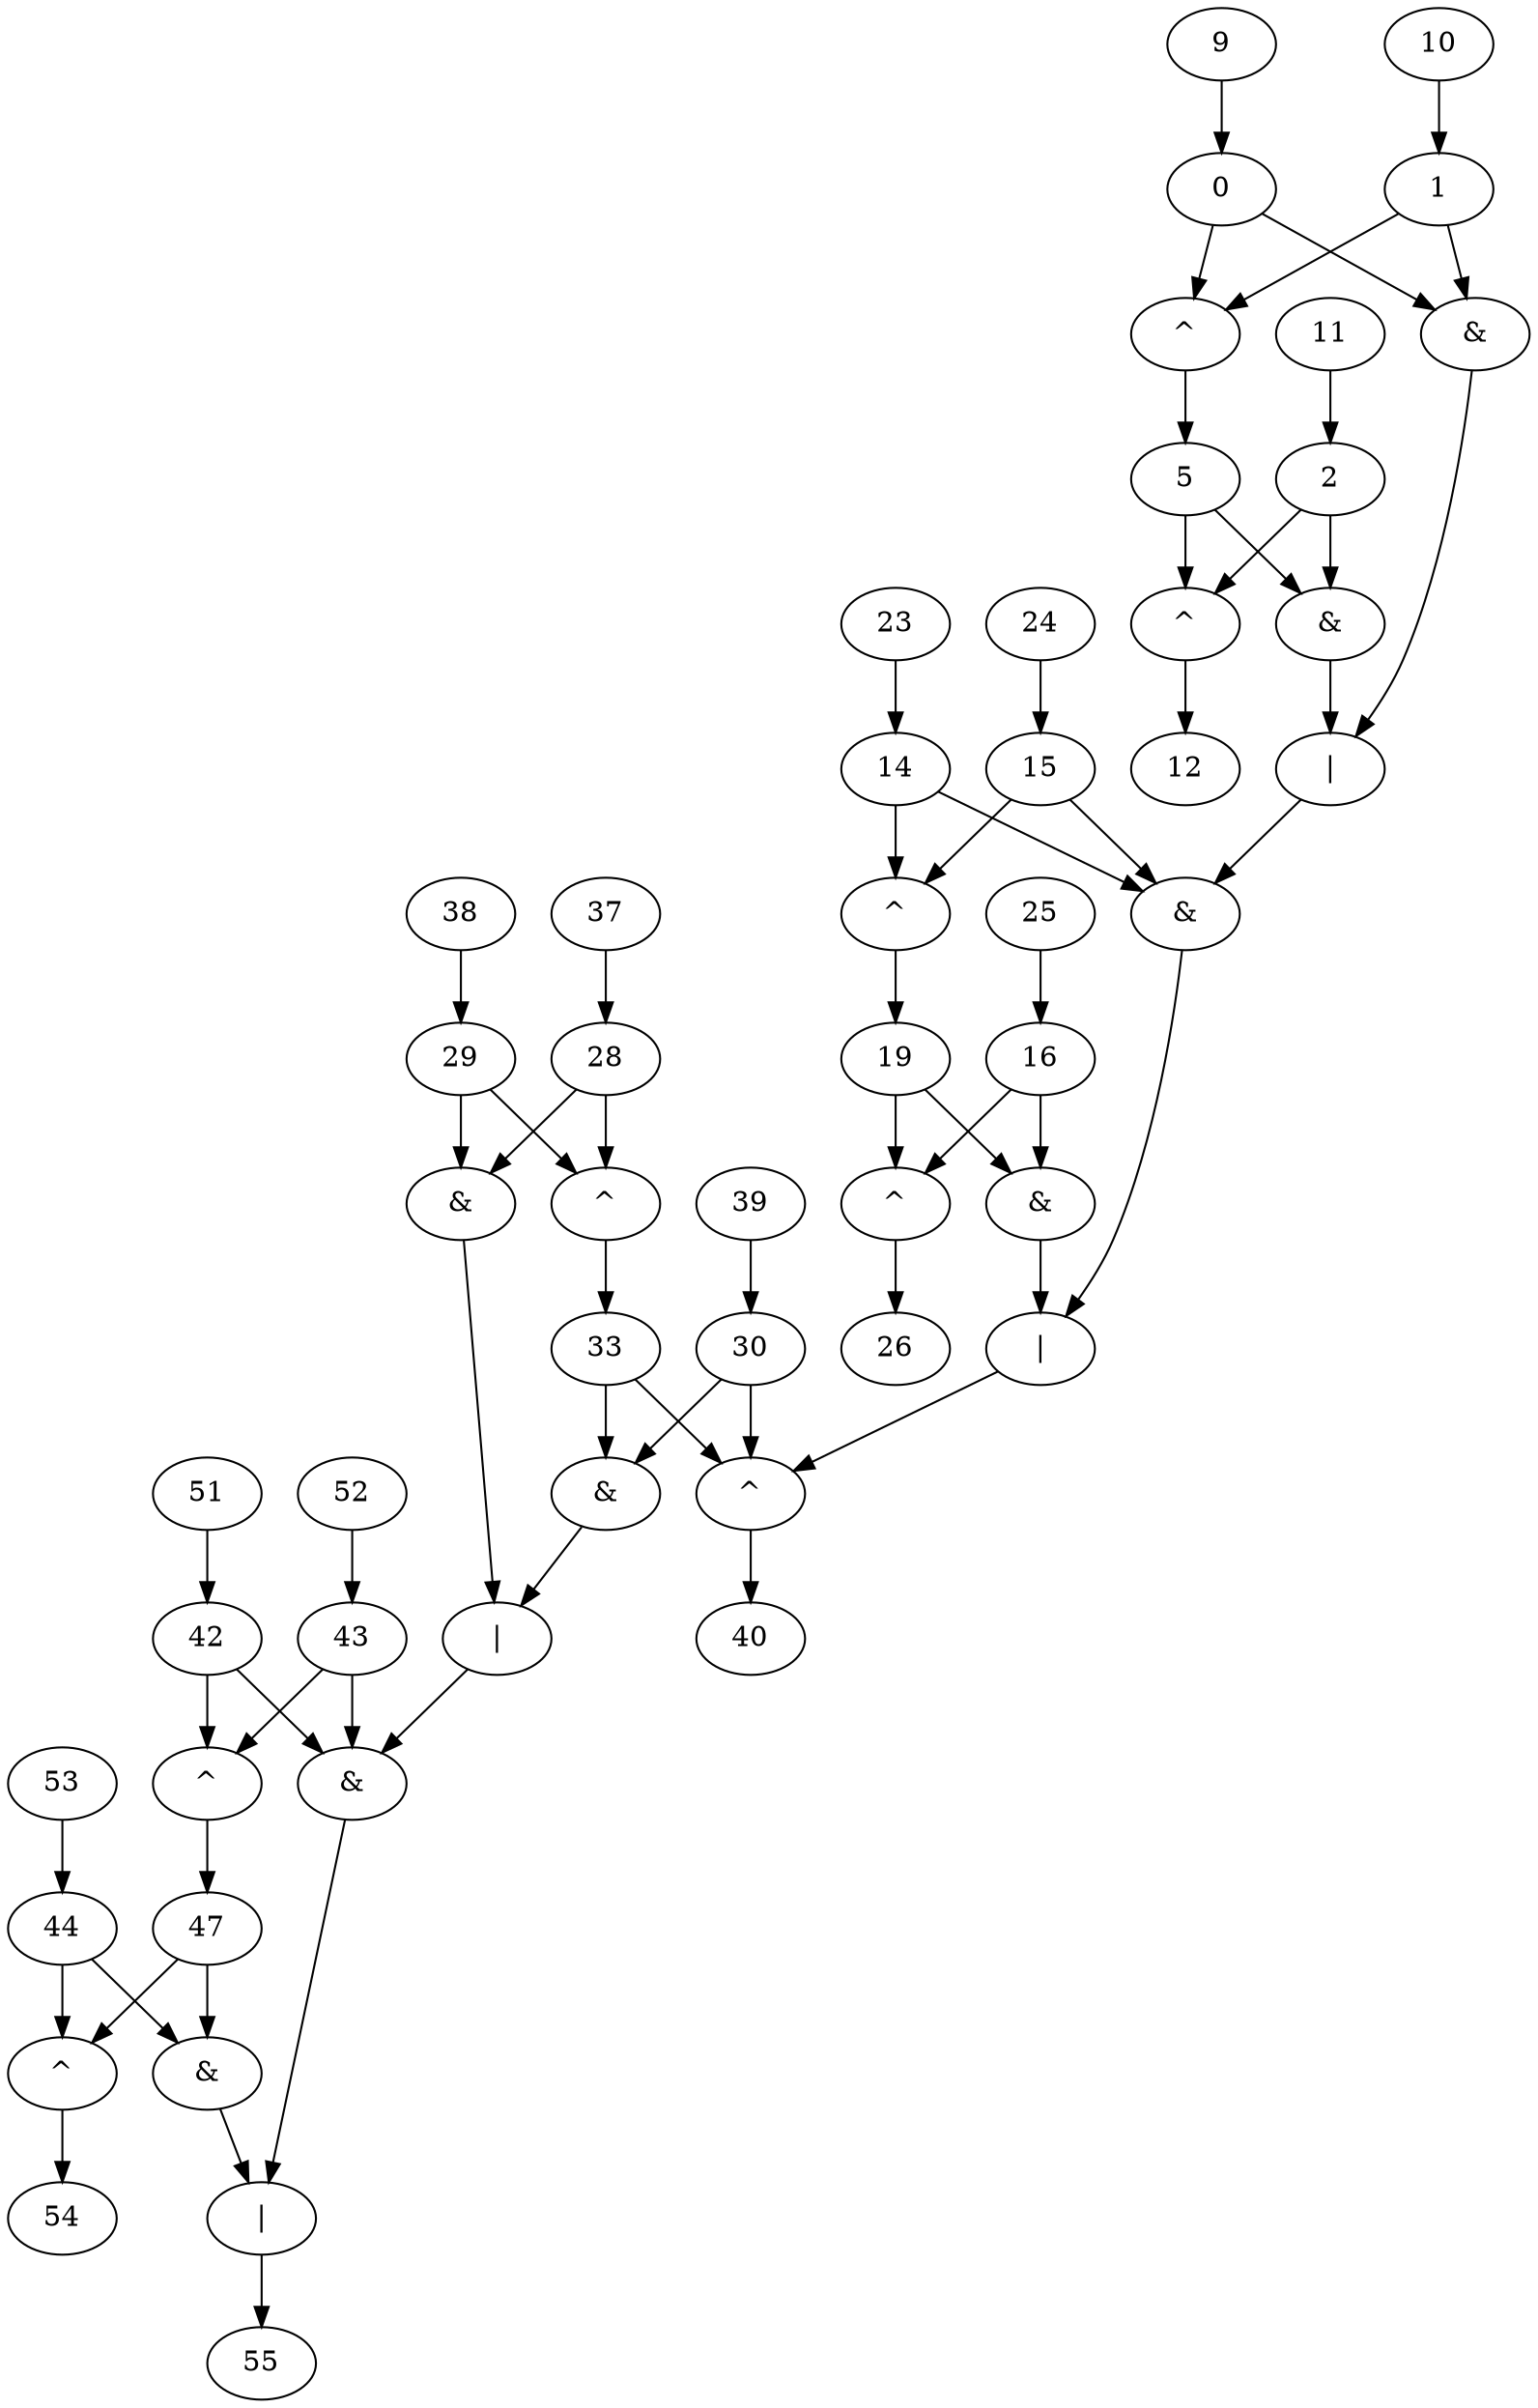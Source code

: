 digraph G{
   42[input=false,output=false];
   43[input=false,output=false];
   44[input=false,output=false];
   45 [label="^",input=false,output=false];
   47[input=false,output=false];
   48 [label="^",input=false,output=false];
   49 [label="&",input=false,output=false];
   50 [label="|",input=false,output=false];
   51[input=true,output=false];
   52[input=true,output=false];
   53[input=true,output=false];
   54[input=false,output=true];
   55[input=false,output=true];
   28[input=false,output=false];
   29[input=false,output=false];
   30[input=false,output=false];
   31 [label="^",input=false,output=false];
   32 [label="&",input=false,output=false];
   33[input=false,output=false];
   35 [label="&",input=false,output=false];
   36 [label="|",input=false,output=false];
   37[input=true,output=false];
   38[input=true,output=false];
   39[input=true,output=false];
   40[input=false,output=true];
   41 [label="&",input=false,output=true];
   14[input=false,output=false];
   15[input=false,output=false];
   16[input=false,output=false];
   17 [label="^",input=false,output=false];
   19[input=false,output=false];
   20 [label="^",input=false,output=false];
   21 [label="&",input=false,output=false];
   22 [label="|",input=false,output=false];
   23[input=true,output=false];
   24[input=true,output=false];
   25[input=true,output=false];
   26[input=false,output=true];
   27 [label="^",input=false,output=true];
   0[input=false,output=false];
   1[input=false,output=false];
   2[input=false,output=false];
   3 [label="^",input=false,output=false];
   4 [label="&",input=false,output=false];
   5[input=false,output=false];
   6 [label="^",input=false,output=false];
   7 [label="&",input=false,output=false];
   8 [label="|",input=false,output=false];
   9[input=true,output=false];
   10[input=true,output=false];
   11[input=true,output=false];
   12[input=false,output=true];
   13 [label="&",input=false,output=true];
   42->45;
   42->41;
   43->45;
   43->41;
   44->48;
   44->49;
   45->47;
   47->48;
   47->49;
   48->54;
   49->50;
   50->55;
   51->42;
   52->43;
   53->44;
   28->31;
   28->32;
   29->31;
   29->32;
   30->35;
   30->27;
   31->33;
   32->36;
   33->35;
   33->27;
   35->36;
   36->41;
   37->28;
   38->29;
   39->30;
   41->50;
   14->17;
   14->13;
   15->17;
   15->13;
   16->20;
   16->21;
   17->19;
   19->20;
   19->21;
   20->26;
   21->22;
   22->27;
   23->14;
   24->15;
   25->16;
   27->40;
   0->3;
   0->4;
   1->3;
   1->4;
   2->6;
   2->7;
   3->5;
   4->8;
   5->6;
   5->7;
   6->12;
   7->8;
   8->13;
   9->0;
   10->1;
   11->2;
   13->22;
}
